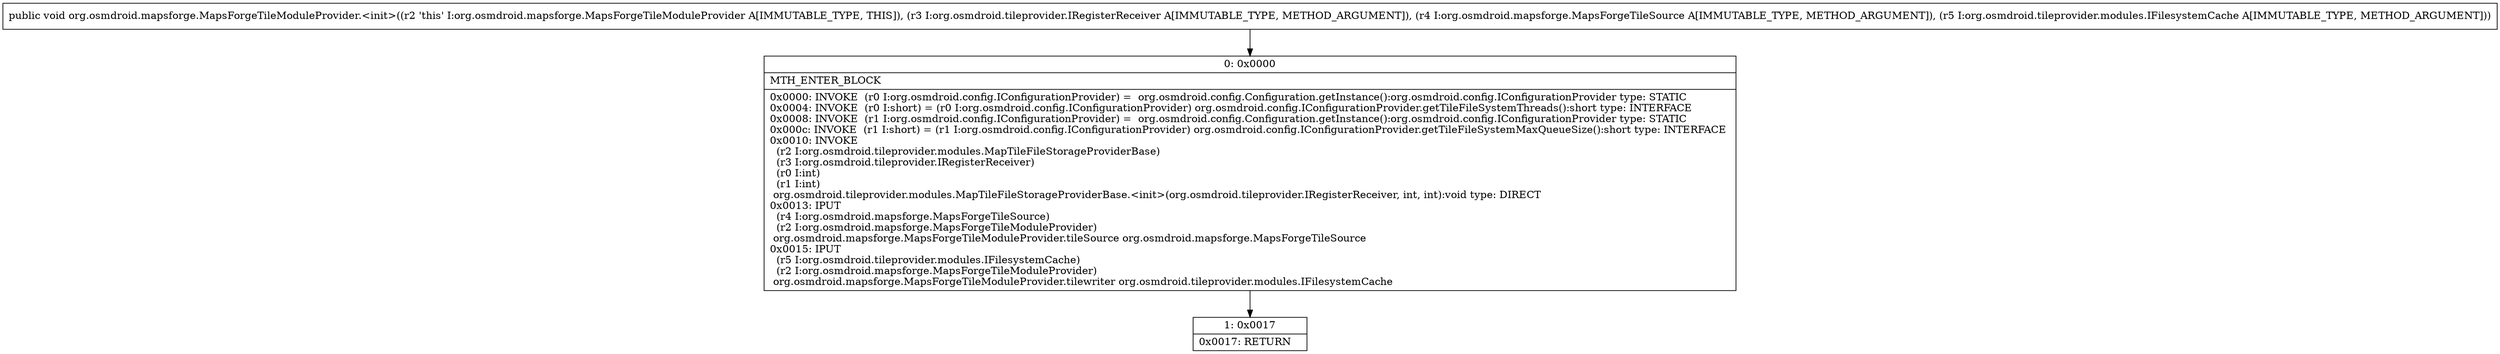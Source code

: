 digraph "CFG fororg.osmdroid.mapsforge.MapsForgeTileModuleProvider.\<init\>(Lorg\/osmdroid\/tileprovider\/IRegisterReceiver;Lorg\/osmdroid\/mapsforge\/MapsForgeTileSource;Lorg\/osmdroid\/tileprovider\/modules\/IFilesystemCache;)V" {
Node_0 [shape=record,label="{0\:\ 0x0000|MTH_ENTER_BLOCK\l|0x0000: INVOKE  (r0 I:org.osmdroid.config.IConfigurationProvider) =  org.osmdroid.config.Configuration.getInstance():org.osmdroid.config.IConfigurationProvider type: STATIC \l0x0004: INVOKE  (r0 I:short) = (r0 I:org.osmdroid.config.IConfigurationProvider) org.osmdroid.config.IConfigurationProvider.getTileFileSystemThreads():short type: INTERFACE \l0x0008: INVOKE  (r1 I:org.osmdroid.config.IConfigurationProvider) =  org.osmdroid.config.Configuration.getInstance():org.osmdroid.config.IConfigurationProvider type: STATIC \l0x000c: INVOKE  (r1 I:short) = (r1 I:org.osmdroid.config.IConfigurationProvider) org.osmdroid.config.IConfigurationProvider.getTileFileSystemMaxQueueSize():short type: INTERFACE \l0x0010: INVOKE  \l  (r2 I:org.osmdroid.tileprovider.modules.MapTileFileStorageProviderBase)\l  (r3 I:org.osmdroid.tileprovider.IRegisterReceiver)\l  (r0 I:int)\l  (r1 I:int)\l org.osmdroid.tileprovider.modules.MapTileFileStorageProviderBase.\<init\>(org.osmdroid.tileprovider.IRegisterReceiver, int, int):void type: DIRECT \l0x0013: IPUT  \l  (r4 I:org.osmdroid.mapsforge.MapsForgeTileSource)\l  (r2 I:org.osmdroid.mapsforge.MapsForgeTileModuleProvider)\l org.osmdroid.mapsforge.MapsForgeTileModuleProvider.tileSource org.osmdroid.mapsforge.MapsForgeTileSource \l0x0015: IPUT  \l  (r5 I:org.osmdroid.tileprovider.modules.IFilesystemCache)\l  (r2 I:org.osmdroid.mapsforge.MapsForgeTileModuleProvider)\l org.osmdroid.mapsforge.MapsForgeTileModuleProvider.tilewriter org.osmdroid.tileprovider.modules.IFilesystemCache \l}"];
Node_1 [shape=record,label="{1\:\ 0x0017|0x0017: RETURN   \l}"];
MethodNode[shape=record,label="{public void org.osmdroid.mapsforge.MapsForgeTileModuleProvider.\<init\>((r2 'this' I:org.osmdroid.mapsforge.MapsForgeTileModuleProvider A[IMMUTABLE_TYPE, THIS]), (r3 I:org.osmdroid.tileprovider.IRegisterReceiver A[IMMUTABLE_TYPE, METHOD_ARGUMENT]), (r4 I:org.osmdroid.mapsforge.MapsForgeTileSource A[IMMUTABLE_TYPE, METHOD_ARGUMENT]), (r5 I:org.osmdroid.tileprovider.modules.IFilesystemCache A[IMMUTABLE_TYPE, METHOD_ARGUMENT])) }"];
MethodNode -> Node_0;
Node_0 -> Node_1;
}

